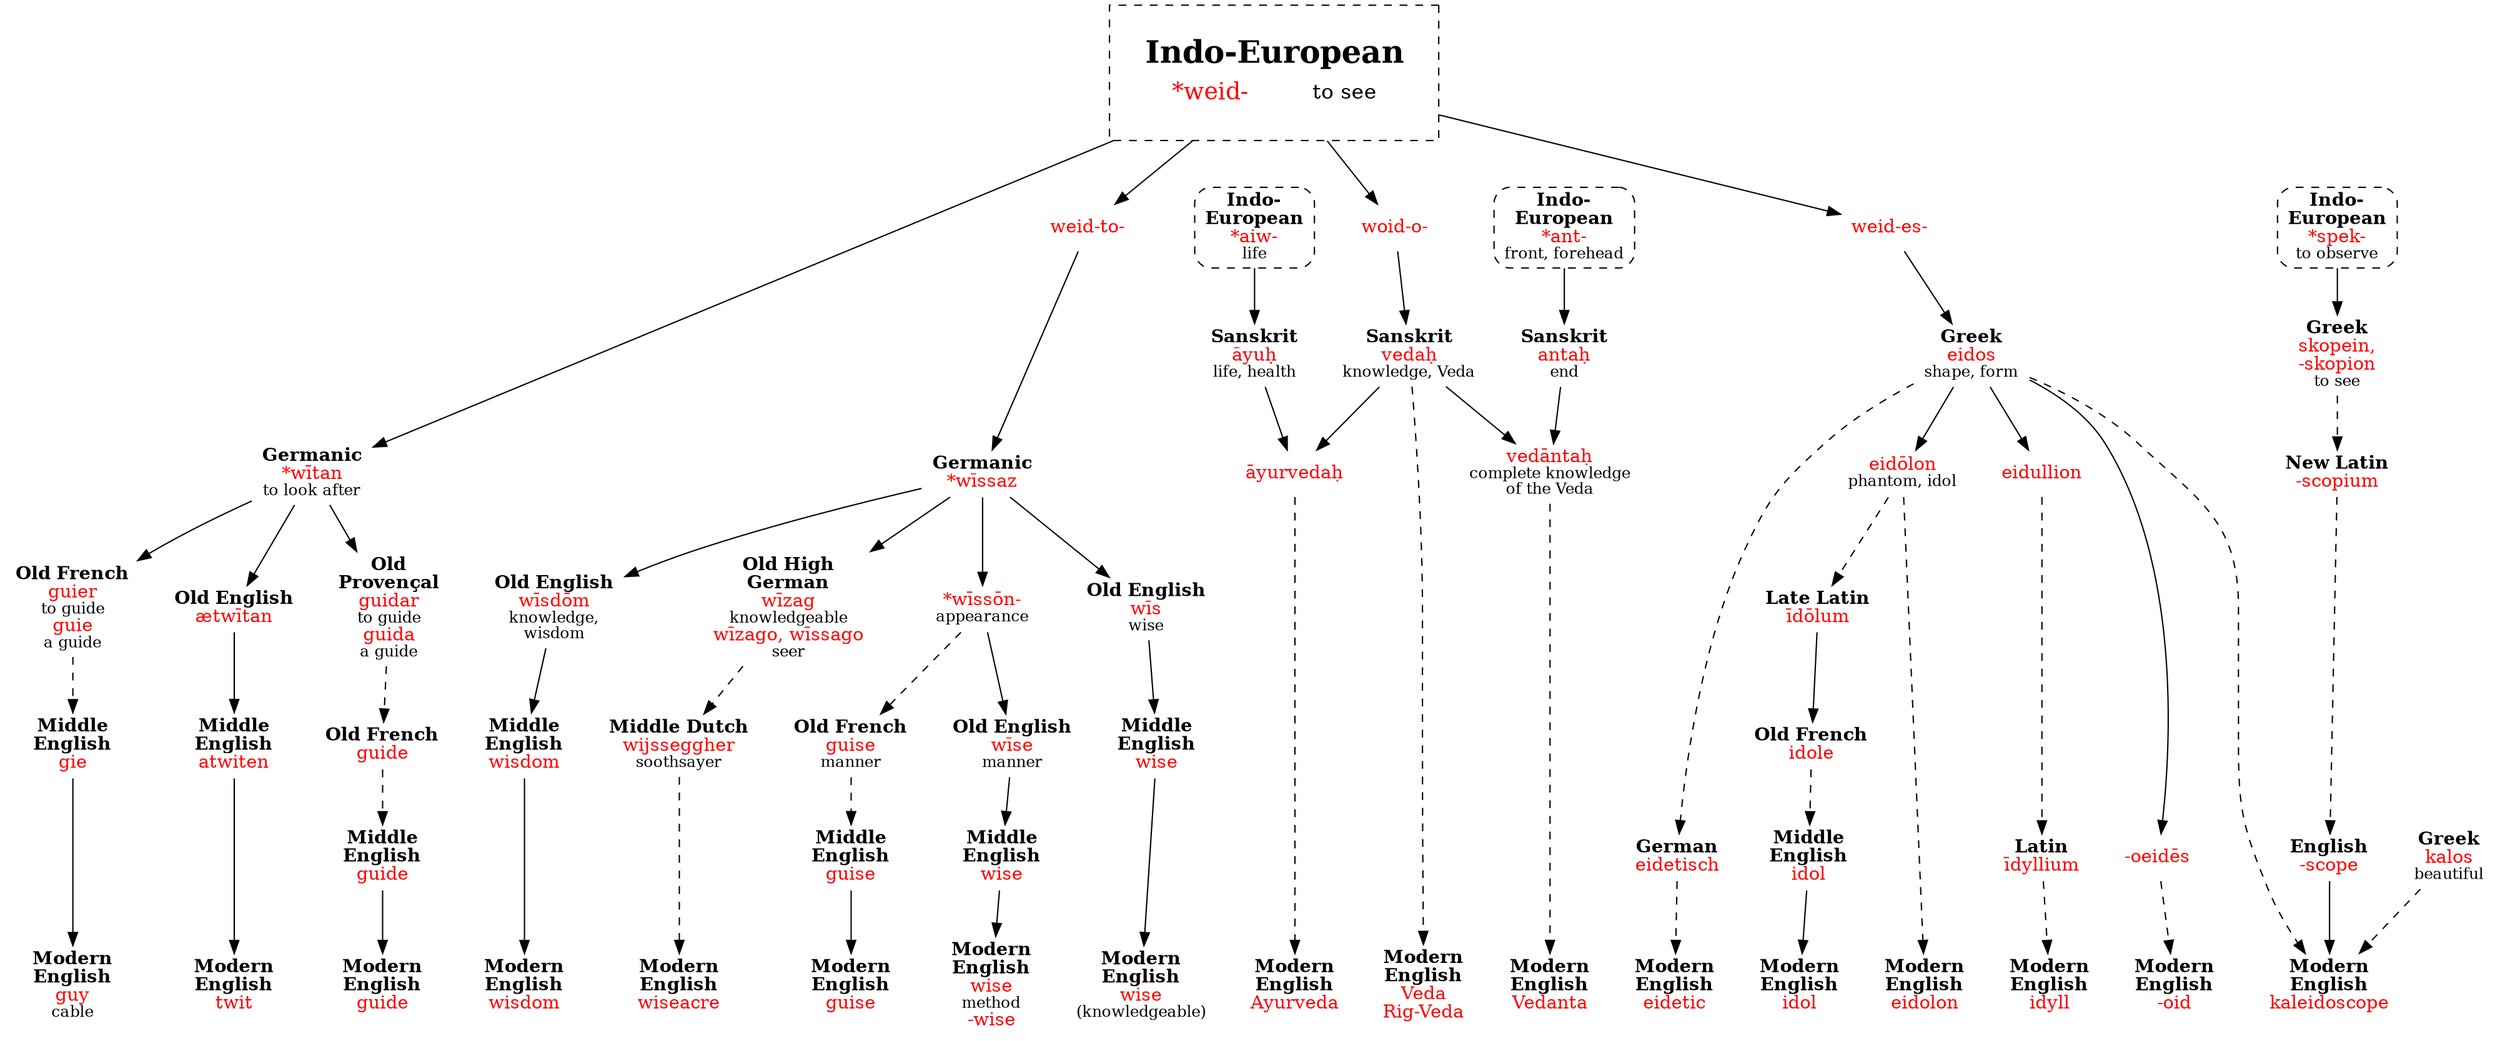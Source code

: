 strict digraph {
/* sources: AHD */
node [shape=none]

weidIE [label=<<table border="0"><tr><td colspan="2"><font point-size="24"><b>Indo-European</b></font></td></tr><tr><td><font point-size="18" color="red">*weid-</font></td><td><font point-size="16">to see</font></td></tr></table>> tooltip="Indo-European \"*weid-\" to see" shape=rect style=dashed peripheries=1 margin=.3 URL="weid-see0.svg"]

// twit
witanGmc [label=<<b>Germanic</b><br/><font color="red">*wītan</font><br/><font point-size="12">to look after</font>>]
aetwitanOE [label=<<b>Old English</b><br/><font color="red">ætwītan</font>>]
atwitenME [label=<<b>Middle<br/>English</b><br/><font color="red">atwiten</font>>]
twit [label=<<b>Modern<br/>English</b><br/><font color="red">twit</font>>]
weidIE -> witanGmc -> aetwitanOE -> atwitenME -> twit

// guide
guidaOP [label=<<b>Old<br/>Provençal</b><br/><font color="red">guidar</font><br/><font point-size="12">to guide</font><br/><font color="red">guida</font><br/><font point-size="12">a guide</font>>]
guideOF [label=<<b>Old French</b><br/><font color="red">guide</font>>]
guideME [label=<<b>Middle<br/>English</b><br/><font color="red">guide</font>>]
guide [label=<<b>Modern<br/>English</b><br/><font color="red">guide</font>>]
witanGmc -> guidaOP
guidaOP -> guideOF -> guideME [style=dashed]
guideME -> guide

// guy
guieOF [label=<<b>Old French</b><br/><font color="red">guier</font><br/><font point-size="12">to guide</font><br/><font color="red">guie</font><br/><font point-size="12">a guide</font>>]
gieME [label=<<b>Middle<br/>English</b><br/><font color="red">gie</font>>]
guy [label=<<b>Modern<br/>English</b><br/><font color="red">guy</font><br/><font point-size="12">cable</font>>]
witanGmc -> guieOF 
guieOF -> gieME [style=dashed]
gieME -> guy

// wise1
weidtoIE [label=<<font color="red">weid-to-</font>>]
wissazGmc [label=<<b>Germanic</b><br/><font color="red">*wīssaz</font>>]
wisOE [label=<<b>Old English</b><br/><font color="red">wīs</font><br/><font point-size="12">wise</font>>]
wise1ME [label=<<b>Middle<br/>English</b><br/><font color="red">wise</font>>]
wise1 [label=<<b>Modern<br/>English</b><br/><font color="red">wise</font><br/><font point-size="12">(knowledgeable)</font>>]
weidIE -> weidtoIE -> wissazGmc -> wisOE -> wise1ME -> wise1

// wisdom
wisdomOE [label=<<b>Old English</b><br/><font color="red">wīsdōm</font><br/><font point-size="12">knowledge,<br/>wisdom</font>>]
wisdomME [label=<<b>Middle<br/>English</b><br/><font color="red">wisdom</font>>]
wisdom [label=<<b>Modern<br/>English</b><br/><font color="red">wisdom</font>>]
wissazGmc -> wisdomOE -> wisdomME -> wisdom

// wiseacre
wizagOHG [label=<<b>Old High<br/>German</b><br/><font color="red">wīzag</font><br/><font point-size="12">knowledgeable</font><br/><font color="red">wīzago, wīssago</font><br/><font point-size="12">seer</font>>]
wijsseggherMD [label=<<b>Middle Dutch</b><br/><font color="red">wijsseggher</font><br/><font point-size="12">soothsayer</font>>]
wiseacre [label=<<b>Modern<br/>English</b><br/><font color="red">wiseacre</font>>]
wissazGmc -> wizagOHG
wizagOHG -> wijsseggherMD -> wiseacre [style=dashed]

// wise2
wissonGmc [label=<<font color="red">*wīssōn-</font><br/><font point-size="12">appearance</font>>]
wiseOE [label=<<b>Old English</b><br/><font color="red">wīse</font><br/><font point-size="12">manner</font>>]
wise2ME [label=<<b>Middle<br/>English</b><br/><font color="red">wise</font>>]
wise2 [label=<<b>Modern<br/>English</b><br/><font color="red">wise</font><br/><font point-size="12">method</font><br/><font color="red">-wise</font>>]
wissazGmc -> wissonGmc -> wiseOE -> wise2ME -> wise2

// guise
guiseOF [label=<<b>Old French</b><br/><font color="red">guise</font><br/><font point-size="12">manner</font>>]
guiseME [label=<<b>Middle<br/>English</b><br/><font color="red">guise</font>>]
guise [label=<<b>Modern<br/>English</b><br/><font color="red">guise</font>>]
wissonGmc -> guiseOF -> guiseME [style=dashed]
guiseME -> guise

// eidetic
weidesIE [label=<<font color="red">weid-es-</font>>]
eidosGk [label=<<b>Greek</b><br/><font color="red">eidos</font><br/><font point-size="12">shape, form</font>>]
eidetischGm [label=<<b>German</b><br/><font color="red">eidetisch</font>>]
eidetic [label=<<b>Modern<br/>English</b><br/><font color="red">eidetic</font>>]
weidIE -> weidesIE -> eidosGk
eidosGk -> eidetischGm -> eidetic [style=dashed]

// eidolon
eidolonGk [label=<<font color="red">eidōlon</font><br/><font point-size="12">phantom, idol</font>>]
eidolon [label=<<b>Modern<br/>English</b><br/><font color="red">eidolon</font>>]
eidosGk -> eidolonGk
eidolonGk -> eidolon [style=dashed]

// idol
idolumL [label=<<b>Late Latin</b><br/><font color="red">īdōlum</font>>]
idoleOF [label=<<b>Old French</b><br/><font color="red">idole</font>>]
idolME [label=<<b>Middle<br/>English</b><br/><font color="red">idol</font>>]
idol [label=<<b>Modern<br/>English</b><br/><font color="red">idol</font>>]
eidolonGk -> idolumL [style=dashed]
idolumL -> idoleOF
idoleOF -> idolME [style=dashed]
idolME -> idol

// idyll
eidullionGk [label=<<font color="red">eidullion</font>>]
idylliumL [label=<<b>Latin</b><br/><font color="red">īdyllium</font>>]
idyll [label=<<b>Modern<br/>English</b><br/><font color="red">idyll</font>>]
eidosGk -> eidullionGk 
eidullionGk -> idylliumL -> idyll [style=dashed]

// -oid
oeidesGk [label=<<font color="red">-oeidēs</font>>]
oid [label=<<b>Modern<br/>English</b><br/><font color="red">-oid</font>>]
eidosGk -> oeidesGk
oeidesGk -> oid [style=dashed]

// kaleidoscope
kalosGk [label=<<b>Greek</b><br/><font color="red">kalos</font><br/><font point-size="12">beautiful</font>>]
spekIE [label=<<b>Indo-<br/>European</b><br/><font color="red">*spek-</font><br/><font point-size="12">to observe</font>> shape=box style="dashed,rounded" URL="spek-see.svg"]
skopeinGk [label=<<b>Greek</b><br/><font color="red">skopein,<br/>-skopion</font><br/><font point-size="12">to see</font>>]
scopiumNL [label=<<b>New Latin</b><br/><font color="red">-scopium</font>>]
scope [label=<<b>English</b><br/><font color="red">-scope</font>>]
kaleidoscope [label=<<b>Modern<br/>English</b><br/><font color="red">kaleidoscope</font>>]
spekIE -> skopeinGk
skopeinGk -> scopiumNL -> scope [style=dashed]
{ kalosGk eidosGk } -> kaleidoscope [style=dashed]
scope -> kaleidoscope

// Veda
woidoIE [label=<<font color="red">woid-o-</font>>]
vedahSk [label=<<b>Sanskrit</b><br/><font color="red">vedaḥ</font><br/><font point-size="12">knowledge, Veda</font>>]
veda [label=<<b>Modern<br/>English</b><br/><font color="red">Veda<br/>Rig-Veda</font>>]
weidIE -> woidoIE -> vedahSk
vedahSk -> veda [style=dashed]

// Ayurveda
aiwIE [label=<<b>Indo-<br/>European</b><br/><font color="red">*aiw-</font><br/><font point-size="12">life</font>> shape=box style="dashed,rounded" URL="aiw-life2.svg"]
ayuhSk [label=<<b>Sanskrit</b><br/><font color="red">āyuḥ</font><br/><font point-size="12">life, health</font>>]
ayurvedahSk [label=<<font color="red">āyurvedaḥ</font>>]
ayurveda [label=<<b>Modern<br/>English</b><br/><font color="red">Ayurveda</font>>]
aiwIE -> ayuhSk
{ ayuhSk vedahSk } -> ayurvedahSk
ayurvedahSk -> ayurveda [style=dashed]

// Vedanta
antIE [label=<<b>Indo-<br/>European</b><br/><font color="red">*ant-</font><br/><font point-size="12">front, forehead</font>> shape=box style="dashed,rounded" URL="ant-front.svg"]
antahSk [label=<<b>Sanskrit</b><br/><font color="red">antaḥ</font><br/><font point-size="12">end</font>>]
vedantahSk [label=<<font color="red">vedāntaḥ</font><br/><font point-size="12">complete knowledge<br/>of the Veda</font>>]
vedanta [label=<<b>Modern<br/>English</b><br/><font color="red">Vedanta</font>>]
antIE -> antahSk
{ vedahSk antahSk } -> vedantahSk
vedantahSk -> vedanta [style=dashed]

{ rank=sink twit guide guy wise1 wisdom wiseacre wise2 guise eidetic eidolon idol idyll oid kaleidoscope veda ayurveda vedanta }
{ rank=same spekIE aiwIE antIE weidtoIE weidesIE woidoIE }
}